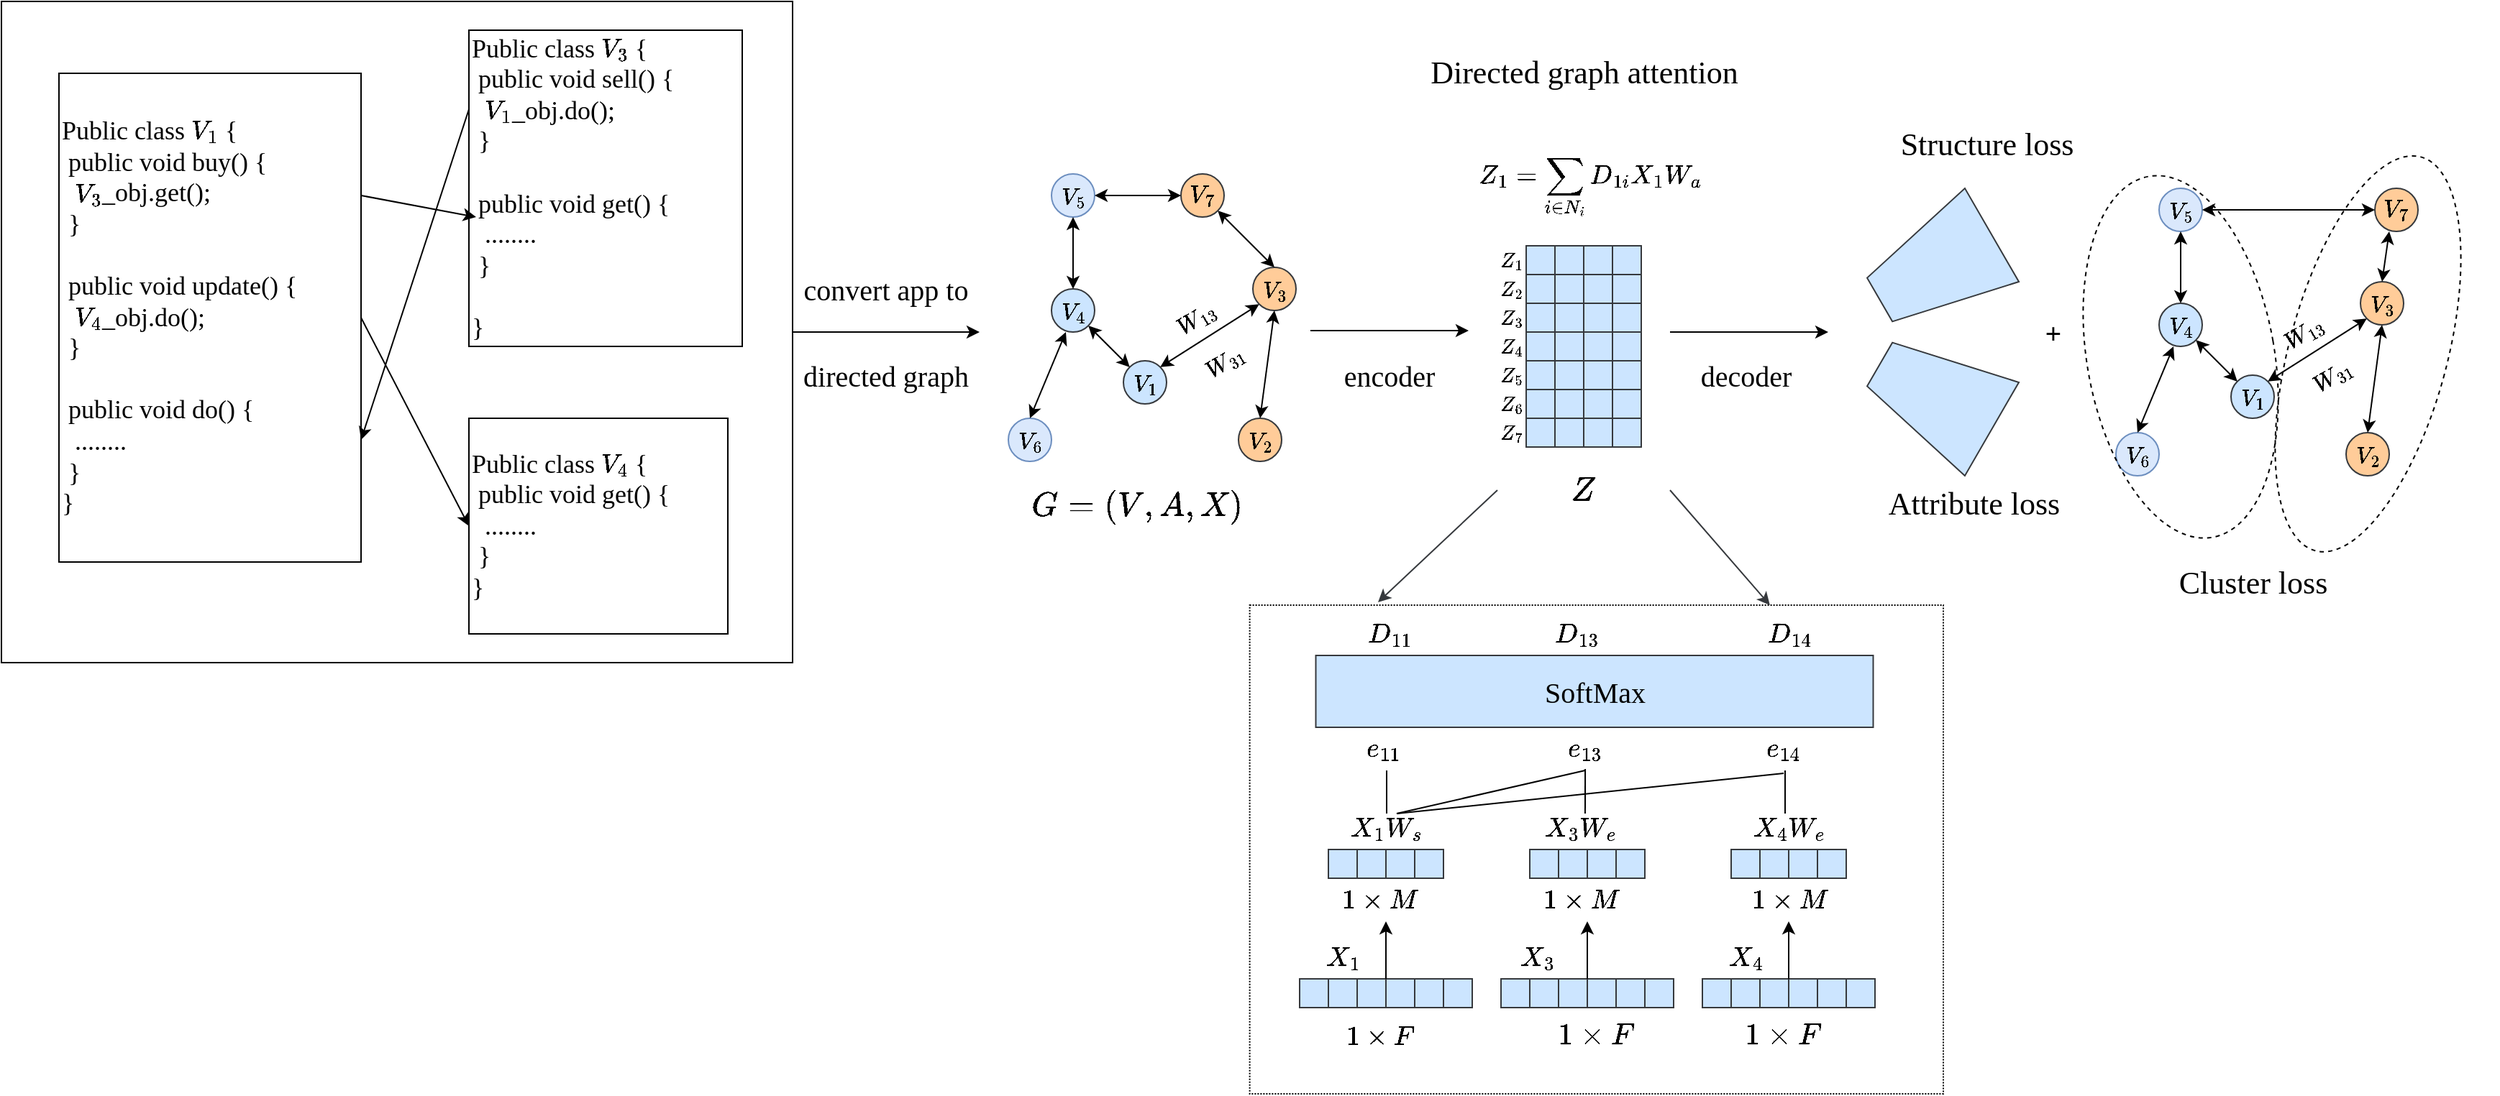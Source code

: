 <mxfile version="21.2.1" type="github" pages="4">
  <diagram name="第 1 页" id="cdB0dzV50iwRAIt3E4Pi">
    <mxGraphModel dx="1434" dy="754" grid="1" gridSize="10" guides="1" tooltips="1" connect="1" arrows="1" fold="1" page="1" pageScale="1" pageWidth="4681" pageHeight="3300" math="1" shadow="0">
      <root>
        <mxCell id="0" />
        <mxCell id="1" parent="0" />
        <mxCell id="f1oluyHb_Yh-PxKvGO1D-137" value="" style="whiteSpace=wrap;html=1;aspect=fixed;fillColor=#cce5ff;strokeColor=#36393d;" vertex="1" parent="1">
          <mxGeometry x="972.5" y="770" width="20" height="20" as="geometry" />
        </mxCell>
        <mxCell id="f1oluyHb_Yh-PxKvGO1D-167" value="" style="whiteSpace=wrap;html=1;aspect=fixed;fillColor=#cce5ff;strokeColor=#36393d;" vertex="1" parent="1">
          <mxGeometry x="1132.5" y="770" width="20" height="20" as="geometry" />
        </mxCell>
        <mxCell id="f1oluyHb_Yh-PxKvGO1D-138" value="" style="whiteSpace=wrap;html=1;aspect=fixed;fillColor=#cce5ff;strokeColor=#36393d;" vertex="1" parent="1">
          <mxGeometry x="992.5" y="770" width="20" height="20" as="geometry" />
        </mxCell>
        <mxCell id="f1oluyHb_Yh-PxKvGO1D-140" value="" style="whiteSpace=wrap;html=1;aspect=fixed;fillColor=#cce5ff;strokeColor=#36393d;" vertex="1" parent="1">
          <mxGeometry x="1032.5" y="770" width="20" height="20" as="geometry" />
        </mxCell>
        <mxCell id="f1oluyHb_Yh-PxKvGO1D-143" value="" style="whiteSpace=wrap;html=1;aspect=fixed;fillColor=#cce5ff;strokeColor=#36393d;" vertex="1" parent="1">
          <mxGeometry x="1012.5" y="770" width="20" height="20" as="geometry" />
        </mxCell>
        <mxCell id="f1oluyHb_Yh-PxKvGO1D-145" value="" style="whiteSpace=wrap;html=1;aspect=fixed;fillColor=#cce5ff;strokeColor=#36393d;" vertex="1" parent="1">
          <mxGeometry x="1072.5" y="770" width="20" height="20" as="geometry" />
        </mxCell>
        <mxCell id="f1oluyHb_Yh-PxKvGO1D-146" value="" style="whiteSpace=wrap;html=1;aspect=fixed;fillColor=#cce5ff;strokeColor=#36393d;" vertex="1" parent="1">
          <mxGeometry x="1052.5" y="770" width="20" height="20" as="geometry" />
        </mxCell>
        <mxCell id="f1oluyHb_Yh-PxKvGO1D-33" style="edgeStyle=orthogonalEdgeStyle;rounded=0;orthogonalLoop=1;jettySize=auto;html=1;exitX=1;exitY=0.5;exitDx=0;exitDy=0;" edge="1" parent="1" source="f1oluyHb_Yh-PxKvGO1D-11">
          <mxGeometry relative="1" as="geometry">
            <mxPoint x="750" y="320" as="targetPoint" />
          </mxGeometry>
        </mxCell>
        <mxCell id="f1oluyHb_Yh-PxKvGO1D-11" value="" style="rounded=0;whiteSpace=wrap;html=1;" vertex="1" parent="1">
          <mxGeometry x="70" y="90" width="550" height="460" as="geometry" />
        </mxCell>
        <mxCell id="f1oluyHb_Yh-PxKvGO1D-13" value="&lt;div style=&quot;font-size: 18px;&quot; align=&quot;left&quot;&gt;Public class `V_{1}` {&lt;/div&gt;&lt;div style=&quot;font-size: 18px;&quot; align=&quot;left&quot;&gt;&lt;span style=&quot;white-space: pre; font-size: 18px;&quot;&gt;	&lt;/span&gt;public void buy() {&lt;/div&gt;&lt;div style=&quot;font-size: 18px;&quot; align=&quot;left&quot;&gt;&lt;span style=&quot;white-space: pre; font-size: 18px;&quot;&gt;	&lt;/span&gt;&lt;span style=&quot;white-space: pre; font-size: 18px;&quot;&gt;	&lt;/span&gt;`V_{3}`_obj.get();&lt;/div&gt;&lt;div style=&quot;font-size: 18px;&quot; align=&quot;left&quot;&gt;&lt;span style=&quot;white-space: pre; font-size: 18px;&quot;&gt;	&lt;/span&gt;}&lt;/div&gt;&lt;div style=&quot;font-size: 18px;&quot; align=&quot;left&quot;&gt;&lt;span style=&quot;white-space: pre; font-size: 18px;&quot;&gt;	&lt;/span&gt;&lt;/div&gt;&lt;div style=&quot;font-size: 18px;&quot; align=&quot;left&quot;&gt;&lt;span style=&quot;white-space: pre; font-size: 18px;&quot;&gt;	&lt;/span&gt;public void update() {&lt;/div&gt;&lt;div style=&quot;font-size: 18px;&quot; align=&quot;left&quot;&gt;&lt;span style=&quot;white-space: pre; font-size: 18px;&quot;&gt;	&lt;/span&gt;&lt;span style=&quot;white-space: pre; font-size: 18px;&quot;&gt;	&lt;/span&gt;`V_{4}`_obj.do();&lt;/div&gt;&lt;div style=&quot;font-size: 18px;&quot; align=&quot;left&quot;&gt;&lt;span style=&quot;white-space: pre; font-size: 18px;&quot;&gt;	&lt;/span&gt;}&lt;/div&gt;&lt;div style=&quot;font-size: 18px;&quot; align=&quot;left&quot;&gt;&lt;span style=&quot;white-space: pre; font-size: 18px;&quot;&gt;	&lt;/span&gt;&lt;/div&gt;&lt;div style=&quot;font-size: 18px;&quot; align=&quot;left&quot;&gt;&lt;span style=&quot;white-space: pre; font-size: 18px;&quot;&gt;	&lt;/span&gt;public void do() {&lt;/div&gt;&lt;div style=&quot;font-size: 18px;&quot; align=&quot;left&quot;&gt;&lt;span style=&quot;white-space: pre; font-size: 18px;&quot;&gt;	&lt;/span&gt;&lt;span style=&quot;white-space: pre; font-size: 18px;&quot;&gt;	&lt;/span&gt;........&lt;/div&gt;&lt;div style=&quot;font-size: 18px;&quot; align=&quot;left&quot;&gt;&lt;span style=&quot;white-space: pre; font-size: 18px;&quot;&gt;	&lt;/span&gt;}&lt;/div&gt;&lt;div style=&quot;font-size: 18px;&quot; align=&quot;left&quot;&gt;}&lt;br style=&quot;font-size: 18px;&quot;&gt;&lt;/div&gt;" style="rounded=0;whiteSpace=wrap;html=1;align=left;fontSize=18;fontFamily=Times New Roman;" vertex="1" parent="1">
          <mxGeometry x="110" y="140" width="210" height="340" as="geometry" />
        </mxCell>
        <mxCell id="f1oluyHb_Yh-PxKvGO1D-15" value="&lt;div style=&quot;font-size: 18px;&quot; align=&quot;left&quot;&gt;Public class `V_{3}` {&lt;/div&gt;&lt;div style=&quot;font-size: 18px;&quot; align=&quot;left&quot;&gt;&lt;span style=&quot;white-space: pre; font-size: 18px;&quot;&gt;	&lt;/span&gt;public void sell() {&lt;/div&gt;&lt;div style=&quot;font-size: 18px;&quot; align=&quot;left&quot;&gt;&lt;span style=&quot;white-space: pre; font-size: 18px;&quot;&gt;	&lt;/span&gt;&lt;span style=&quot;white-space: pre; font-size: 18px;&quot;&gt;	&lt;/span&gt;`V_{1}`_obj.do();&lt;/div&gt;&lt;div style=&quot;font-size: 18px;&quot; align=&quot;left&quot;&gt;&lt;span style=&quot;white-space: pre; font-size: 18px;&quot;&gt;	&lt;/span&gt;}&lt;/div&gt;&lt;div style=&quot;font-size: 18px;&quot; align=&quot;left&quot;&gt;&lt;span style=&quot;white-space: pre; font-size: 18px;&quot;&gt;	&lt;/span&gt;&lt;/div&gt;&lt;div style=&quot;font-size: 18px;&quot; align=&quot;left&quot;&gt;&lt;span style=&quot;white-space: pre; font-size: 18px;&quot;&gt;	&lt;/span&gt;public void get() {&lt;/div&gt;&lt;div style=&quot;font-size: 18px;&quot; align=&quot;left&quot;&gt;&lt;span style=&quot;white-space: pre; font-size: 18px;&quot;&gt;	&lt;/span&gt;&lt;span style=&quot;white-space: pre; font-size: 18px;&quot;&gt;	&lt;/span&gt;........&lt;/div&gt;&lt;div style=&quot;font-size: 18px;&quot; align=&quot;left&quot;&gt;&lt;span style=&quot;white-space: pre;&quot;&gt;	&lt;/span&gt;}&lt;br&gt;&lt;/div&gt;&lt;div style=&quot;font-size: 18px;&quot; align=&quot;left&quot;&gt;&lt;span style=&quot;white-space: pre; font-size: 18px;&quot;&gt;	&lt;/span&gt;&lt;/div&gt;&lt;div style=&quot;font-size: 18px;&quot; align=&quot;left&quot;&gt;}&lt;br style=&quot;font-size: 18px;&quot;&gt;&lt;/div&gt;" style="rounded=0;whiteSpace=wrap;html=1;align=left;fontSize=18;fontFamily=Times New Roman;" vertex="1" parent="1">
          <mxGeometry x="395" y="110" width="190" height="220" as="geometry" />
        </mxCell>
        <mxCell id="f1oluyHb_Yh-PxKvGO1D-16" value="&lt;div style=&quot;font-size: 18px;&quot; align=&quot;left&quot;&gt;Public class `V_{4}` {&lt;/div&gt;&lt;div style=&quot;font-size: 18px;&quot; align=&quot;left&quot;&gt;&lt;span style=&quot;white-space: pre; font-size: 18px;&quot;&gt;	&lt;/span&gt;public void get() {&lt;/div&gt;&lt;div style=&quot;font-size: 18px;&quot; align=&quot;left&quot;&gt;&lt;span style=&quot;white-space: pre; font-size: 18px;&quot;&gt;	&lt;/span&gt;&lt;span style=&quot;white-space: pre; font-size: 18px;&quot;&gt;	&lt;/span&gt;........&lt;/div&gt;&lt;div style=&quot;font-size: 18px;&quot; align=&quot;left&quot;&gt;&lt;span style=&quot;white-space: pre;&quot;&gt;	&lt;/span&gt;}&lt;br&gt;&lt;/div&gt;&lt;div style=&quot;font-size: 18px;&quot; align=&quot;left&quot;&gt;}&lt;br style=&quot;font-size: 18px;&quot;&gt;&lt;/div&gt;" style="rounded=0;whiteSpace=wrap;html=1;align=left;fontSize=18;fontFamily=Times New Roman;" vertex="1" parent="1">
          <mxGeometry x="395" y="380" width="180" height="150" as="geometry" />
        </mxCell>
        <mxCell id="f1oluyHb_Yh-PxKvGO1D-18" value="" style="endArrow=classic;html=1;rounded=0;exitX=1;exitY=0.25;exitDx=0;exitDy=0;" edge="1" parent="1" source="f1oluyHb_Yh-PxKvGO1D-13">
          <mxGeometry width="50" height="50" relative="1" as="geometry">
            <mxPoint x="690" y="410" as="sourcePoint" />
            <mxPoint x="400" y="240" as="targetPoint" />
          </mxGeometry>
        </mxCell>
        <mxCell id="f1oluyHb_Yh-PxKvGO1D-19" value="" style="endArrow=classic;html=1;rounded=0;exitX=1;exitY=0.5;exitDx=0;exitDy=0;entryX=0;entryY=0.5;entryDx=0;entryDy=0;" edge="1" parent="1" source="f1oluyHb_Yh-PxKvGO1D-13" target="f1oluyHb_Yh-PxKvGO1D-16">
          <mxGeometry width="50" height="50" relative="1" as="geometry">
            <mxPoint x="690" y="410" as="sourcePoint" />
            <mxPoint x="740" y="360" as="targetPoint" />
          </mxGeometry>
        </mxCell>
        <mxCell id="f1oluyHb_Yh-PxKvGO1D-21" value="" style="endArrow=classic;html=1;rounded=0;exitX=0;exitY=0.25;exitDx=0;exitDy=0;entryX=1;entryY=0.75;entryDx=0;entryDy=0;" edge="1" parent="1" source="f1oluyHb_Yh-PxKvGO1D-15" target="f1oluyHb_Yh-PxKvGO1D-13">
          <mxGeometry width="50" height="50" relative="1" as="geometry">
            <mxPoint x="690" y="410" as="sourcePoint" />
            <mxPoint x="740" y="360" as="targetPoint" />
          </mxGeometry>
        </mxCell>
        <mxCell id="f1oluyHb_Yh-PxKvGO1D-22" value="&lt;font style=&quot;font-size: 16px;&quot; face=&quot;Times New Roman&quot;&gt;`V_{5}`&lt;/font&gt;" style="ellipse;whiteSpace=wrap;html=1;aspect=fixed;fillColor=#dae8fc;strokeColor=#6c8ebf;" vertex="1" parent="1">
          <mxGeometry x="800" y="210" width="30" height="30" as="geometry" />
        </mxCell>
        <mxCell id="f1oluyHb_Yh-PxKvGO1D-24" value="&lt;font style=&quot;font-size: 16px;&quot; face=&quot;Times New Roman&quot;&gt;`V_{3}`&lt;/font&gt;" style="ellipse;whiteSpace=wrap;html=1;aspect=fixed;fillColor=#ffcc99;strokeColor=#36393d;" vertex="1" parent="1">
          <mxGeometry x="940" y="275" width="30" height="30" as="geometry" />
        </mxCell>
        <mxCell id="f1oluyHb_Yh-PxKvGO1D-25" value="&lt;font style=&quot;font-size: 16px;&quot; face=&quot;Times New Roman&quot;&gt;`V_{2}`&lt;/font&gt;" style="ellipse;whiteSpace=wrap;html=1;aspect=fixed;fillColor=#ffcc99;strokeColor=#36393d;" vertex="1" parent="1">
          <mxGeometry x="930" y="380" width="30" height="30" as="geometry" />
        </mxCell>
        <mxCell id="f1oluyHb_Yh-PxKvGO1D-26" value="&lt;font style=&quot;font-size: 16px;&quot; face=&quot;Times New Roman&quot;&gt;`V_{1}`&lt;/font&gt;" style="ellipse;whiteSpace=wrap;html=1;aspect=fixed;fillColor=#cce5ff;strokeColor=#36393d;" vertex="1" parent="1">
          <mxGeometry x="850" y="340" width="30" height="30" as="geometry" />
        </mxCell>
        <mxCell id="f1oluyHb_Yh-PxKvGO1D-27" value="&lt;font style=&quot;font-size: 16px;&quot; face=&quot;Times New Roman&quot;&gt;`V_{6}`&lt;/font&gt;" style="ellipse;whiteSpace=wrap;html=1;aspect=fixed;fillColor=#dae8fc;strokeColor=#6c8ebf;" vertex="1" parent="1">
          <mxGeometry x="770" y="380" width="30" height="30" as="geometry" />
        </mxCell>
        <mxCell id="f1oluyHb_Yh-PxKvGO1D-28" value="&lt;font style=&quot;font-size: 17px;&quot; face=&quot;Times New Roman&quot;&gt;`V_{7}`&lt;/font&gt;" style="ellipse;whiteSpace=wrap;html=1;aspect=fixed;fillColor=#ffcc99;strokeColor=#36393d;" vertex="1" parent="1">
          <mxGeometry x="890" y="210" width="30" height="30" as="geometry" />
        </mxCell>
        <mxCell id="f1oluyHb_Yh-PxKvGO1D-29" value="&lt;font style=&quot;font-size: 16px;&quot; face=&quot;Times New Roman&quot;&gt;`V_{4}`&lt;/font&gt;" style="ellipse;whiteSpace=wrap;html=1;aspect=fixed;fillColor=#cce5ff;strokeColor=#36393d;" vertex="1" parent="1">
          <mxGeometry x="800" y="290" width="30" height="30" as="geometry" />
        </mxCell>
        <mxCell id="f1oluyHb_Yh-PxKvGO1D-34" value="&lt;font style=&quot;font-size: 20px;&quot; face=&quot;Times New Roman&quot;&gt;convert app to &lt;/font&gt;" style="rounded=0;whiteSpace=wrap;html=1;dashed=1;dashPattern=1 1;strokeColor=none;shadow=0;fillColor=none;" vertex="1" parent="1">
          <mxGeometry x="615" y="270" width="140" height="40" as="geometry" />
        </mxCell>
        <mxCell id="f1oluyHb_Yh-PxKvGO1D-35" value="&lt;font style=&quot;font-size: 20px;&quot; face=&quot;Times New Roman&quot;&gt;directed graph&lt;br&gt;&lt;/font&gt;" style="rounded=0;whiteSpace=wrap;html=1;dashed=1;dashPattern=1 1;strokeColor=none;shadow=0;fillColor=none;" vertex="1" parent="1">
          <mxGeometry x="615" y="330" width="140" height="40" as="geometry" />
        </mxCell>
        <mxCell id="f1oluyHb_Yh-PxKvGO1D-39" value="" style="endArrow=classic;startArrow=classic;html=1;rounded=0;exitX=0.5;exitY=0;exitDx=0;exitDy=0;" edge="1" parent="1" source="f1oluyHb_Yh-PxKvGO1D-27">
          <mxGeometry width="50" height="50" relative="1" as="geometry">
            <mxPoint x="730" y="410" as="sourcePoint" />
            <mxPoint x="810" y="320" as="targetPoint" />
          </mxGeometry>
        </mxCell>
        <mxCell id="f1oluyHb_Yh-PxKvGO1D-40" value="" style="endArrow=classic;startArrow=classic;html=1;rounded=0;entryX=0.5;entryY=1;entryDx=0;entryDy=0;exitX=0.5;exitY=0;exitDx=0;exitDy=0;" edge="1" parent="1" source="f1oluyHb_Yh-PxKvGO1D-29" target="f1oluyHb_Yh-PxKvGO1D-22">
          <mxGeometry width="50" height="50" relative="1" as="geometry">
            <mxPoint x="730" y="410" as="sourcePoint" />
            <mxPoint x="780" y="360" as="targetPoint" />
          </mxGeometry>
        </mxCell>
        <mxCell id="f1oluyHb_Yh-PxKvGO1D-41" value="" style="endArrow=classic;startArrow=classic;html=1;rounded=0;entryX=1;entryY=1;entryDx=0;entryDy=0;exitX=0;exitY=0;exitDx=0;exitDy=0;" edge="1" parent="1" source="f1oluyHb_Yh-PxKvGO1D-26" target="f1oluyHb_Yh-PxKvGO1D-29">
          <mxGeometry width="50" height="50" relative="1" as="geometry">
            <mxPoint x="730" y="410" as="sourcePoint" />
            <mxPoint x="780" y="360" as="targetPoint" />
          </mxGeometry>
        </mxCell>
        <mxCell id="f1oluyHb_Yh-PxKvGO1D-42" value="" style="endArrow=classic;startArrow=classic;html=1;rounded=0;exitX=1;exitY=0;exitDx=0;exitDy=0;entryX=0;entryY=1;entryDx=0;entryDy=0;" edge="1" parent="1" source="f1oluyHb_Yh-PxKvGO1D-26" target="f1oluyHb_Yh-PxKvGO1D-24">
          <mxGeometry width="50" height="50" relative="1" as="geometry">
            <mxPoint x="730" y="410" as="sourcePoint" />
            <mxPoint x="780" y="360" as="targetPoint" />
          </mxGeometry>
        </mxCell>
        <mxCell id="f1oluyHb_Yh-PxKvGO1D-44" value="" style="endArrow=classic;startArrow=classic;html=1;rounded=0;entryX=1;entryY=1;entryDx=0;entryDy=0;exitX=0.5;exitY=0;exitDx=0;exitDy=0;" edge="1" parent="1" source="f1oluyHb_Yh-PxKvGO1D-24" target="f1oluyHb_Yh-PxKvGO1D-28">
          <mxGeometry width="50" height="50" relative="1" as="geometry">
            <mxPoint x="730" y="410" as="sourcePoint" />
            <mxPoint x="780" y="360" as="targetPoint" />
          </mxGeometry>
        </mxCell>
        <mxCell id="f1oluyHb_Yh-PxKvGO1D-46" value="" style="endArrow=classic;startArrow=classic;html=1;rounded=0;entryX=0.5;entryY=1;entryDx=0;entryDy=0;exitX=0.5;exitY=0;exitDx=0;exitDy=0;" edge="1" parent="1" source="f1oluyHb_Yh-PxKvGO1D-25" target="f1oluyHb_Yh-PxKvGO1D-24">
          <mxGeometry width="50" height="50" relative="1" as="geometry">
            <mxPoint x="730" y="410" as="sourcePoint" />
            <mxPoint x="780" y="360" as="targetPoint" />
          </mxGeometry>
        </mxCell>
        <mxCell id="f1oluyHb_Yh-PxKvGO1D-47" value="" style="endArrow=classic;startArrow=classic;html=1;rounded=0;entryX=0;entryY=0.5;entryDx=0;entryDy=0;exitX=1;exitY=0.5;exitDx=0;exitDy=0;" edge="1" parent="1" source="f1oluyHb_Yh-PxKvGO1D-22" target="f1oluyHb_Yh-PxKvGO1D-28">
          <mxGeometry width="50" height="50" relative="1" as="geometry">
            <mxPoint x="730" y="410" as="sourcePoint" />
            <mxPoint x="780" y="360" as="targetPoint" />
          </mxGeometry>
        </mxCell>
        <mxCell id="f1oluyHb_Yh-PxKvGO1D-49" value="&lt;font style=&quot;font-size: 16px;&quot; face=&quot;Times New Roman&quot;&gt;`W_{13}`&lt;/font&gt;" style="whiteSpace=wrap;html=1;strokeColor=none;rotation=-30;fillColor=none;" vertex="1" parent="1">
          <mxGeometry x="870" y="300" width="60" height="20" as="geometry" />
        </mxCell>
        <mxCell id="f1oluyHb_Yh-PxKvGO1D-51" value="&lt;font style=&quot;font-size: 16px;&quot; face=&quot;Times New Roman&quot;&gt;`W_{31}`&lt;/font&gt;" style="whiteSpace=wrap;html=1;strokeColor=none;rotation=-30;fillColor=none;" vertex="1" parent="1">
          <mxGeometry x="890" y="330" width="60" height="20" as="geometry" />
        </mxCell>
        <mxCell id="f1oluyHb_Yh-PxKvGO1D-52" value="&lt;font style=&quot;font-size: 23px;&quot; face=&quot;Times New Roman&quot;&gt;`G=(V, A ,X)`&lt;/font&gt;" style="rounded=0;whiteSpace=wrap;html=1;strokeColor=none;fillColor=none;" vertex="1" parent="1">
          <mxGeometry x="760" y="400" width="200" height="80" as="geometry" />
        </mxCell>
        <mxCell id="f1oluyHb_Yh-PxKvGO1D-68" value="&lt;font style=&quot;font-size: 20px;&quot; face=&quot;Times New Roman&quot;&gt;encoder&lt;/font&gt;" style="rounded=0;whiteSpace=wrap;html=1;dashed=1;dashPattern=1 1;strokeColor=none;shadow=0;fillColor=none;" vertex="1" parent="1">
          <mxGeometry x="980" y="330" width="110" height="40" as="geometry" />
        </mxCell>
        <mxCell id="f1oluyHb_Yh-PxKvGO1D-70" value="" style="rounded=0;whiteSpace=wrap;html=1;fillColor=none;strokeColor=none;gradientColor=none;" vertex="1" parent="1">
          <mxGeometry x="1090" y="185" width="190" height="270" as="geometry" />
        </mxCell>
        <mxCell id="f1oluyHb_Yh-PxKvGO1D-71" value="" style="endArrow=classic;html=1;rounded=0;" edge="1" parent="1">
          <mxGeometry width="50" height="50" relative="1" as="geometry">
            <mxPoint x="980" y="319" as="sourcePoint" />
            <mxPoint x="1090" y="319" as="targetPoint" />
          </mxGeometry>
        </mxCell>
        <mxCell id="f1oluyHb_Yh-PxKvGO1D-72" value="" style="whiteSpace=wrap;html=1;aspect=fixed;fillColor=#cce5ff;strokeColor=#36393d;" vertex="1" parent="1">
          <mxGeometry x="1130" y="380" width="20" height="20" as="geometry" />
        </mxCell>
        <mxCell id="f1oluyHb_Yh-PxKvGO1D-75" value="" style="whiteSpace=wrap;html=1;aspect=fixed;fillColor=#cce5ff;strokeColor=#36393d;" vertex="1" parent="1">
          <mxGeometry x="1150" y="380" width="20" height="20" as="geometry" />
        </mxCell>
        <mxCell id="f1oluyHb_Yh-PxKvGO1D-76" value="" style="whiteSpace=wrap;html=1;aspect=fixed;fillColor=#cce5ff;strokeColor=#36393d;" vertex="1" parent="1">
          <mxGeometry x="1190" y="380" width="20" height="20" as="geometry" />
        </mxCell>
        <mxCell id="f1oluyHb_Yh-PxKvGO1D-77" value="" style="whiteSpace=wrap;html=1;aspect=fixed;fillColor=#cce5ff;strokeColor=#36393d;" vertex="1" parent="1">
          <mxGeometry x="1170" y="380" width="20" height="20" as="geometry" />
        </mxCell>
        <mxCell id="f1oluyHb_Yh-PxKvGO1D-81" value="" style="whiteSpace=wrap;html=1;aspect=fixed;fillColor=#cce5ff;strokeColor=#36393d;" vertex="1" parent="1">
          <mxGeometry x="1150" y="300" width="20" height="20" as="geometry" />
        </mxCell>
        <mxCell id="f1oluyHb_Yh-PxKvGO1D-82" value="" style="whiteSpace=wrap;html=1;aspect=fixed;fillColor=#cce5ff;strokeColor=#36393d;" vertex="1" parent="1">
          <mxGeometry x="1130" y="300" width="20" height="20" as="geometry" />
        </mxCell>
        <mxCell id="f1oluyHb_Yh-PxKvGO1D-83" value="" style="whiteSpace=wrap;html=1;aspect=fixed;fillColor=#cce5ff;strokeColor=#36393d;" vertex="1" parent="1">
          <mxGeometry x="1190" y="320" width="20" height="20" as="geometry" />
        </mxCell>
        <mxCell id="f1oluyHb_Yh-PxKvGO1D-84" value="" style="whiteSpace=wrap;html=1;aspect=fixed;fillColor=#cce5ff;strokeColor=#36393d;" vertex="1" parent="1">
          <mxGeometry x="1170" y="320" width="20" height="20" as="geometry" />
        </mxCell>
        <mxCell id="f1oluyHb_Yh-PxKvGO1D-85" value="" style="whiteSpace=wrap;html=1;aspect=fixed;fillColor=#cce5ff;strokeColor=#36393d;" vertex="1" parent="1">
          <mxGeometry x="1150" y="320" width="20" height="20" as="geometry" />
        </mxCell>
        <mxCell id="f1oluyHb_Yh-PxKvGO1D-86" value="" style="whiteSpace=wrap;html=1;aspect=fixed;fillColor=#cce5ff;strokeColor=#36393d;" vertex="1" parent="1">
          <mxGeometry x="1130" y="320" width="20" height="20" as="geometry" />
        </mxCell>
        <mxCell id="f1oluyHb_Yh-PxKvGO1D-87" value="" style="whiteSpace=wrap;html=1;aspect=fixed;fillColor=#cce5ff;strokeColor=#36393d;" vertex="1" parent="1">
          <mxGeometry x="1190" y="340" width="20" height="20" as="geometry" />
        </mxCell>
        <mxCell id="f1oluyHb_Yh-PxKvGO1D-88" value="" style="whiteSpace=wrap;html=1;aspect=fixed;fillColor=#cce5ff;strokeColor=#36393d;" vertex="1" parent="1">
          <mxGeometry x="1170" y="340" width="20" height="20" as="geometry" />
        </mxCell>
        <mxCell id="f1oluyHb_Yh-PxKvGO1D-89" value="" style="whiteSpace=wrap;html=1;aspect=fixed;fillColor=#cce5ff;strokeColor=#36393d;" vertex="1" parent="1">
          <mxGeometry x="1150" y="340" width="20" height="20" as="geometry" />
        </mxCell>
        <mxCell id="f1oluyHb_Yh-PxKvGO1D-90" value="" style="whiteSpace=wrap;html=1;aspect=fixed;fillColor=#cce5ff;strokeColor=#36393d;" vertex="1" parent="1">
          <mxGeometry x="1130" y="340" width="20" height="20" as="geometry" />
        </mxCell>
        <mxCell id="f1oluyHb_Yh-PxKvGO1D-91" value="" style="whiteSpace=wrap;html=1;aspect=fixed;fillColor=#cce5ff;strokeColor=#36393d;" vertex="1" parent="1">
          <mxGeometry x="1190" y="360" width="20" height="20" as="geometry" />
        </mxCell>
        <mxCell id="f1oluyHb_Yh-PxKvGO1D-92" value="" style="whiteSpace=wrap;html=1;aspect=fixed;fillColor=#cce5ff;strokeColor=#36393d;" vertex="1" parent="1">
          <mxGeometry x="1170" y="360" width="20" height="20" as="geometry" />
        </mxCell>
        <mxCell id="f1oluyHb_Yh-PxKvGO1D-93" value="" style="whiteSpace=wrap;html=1;aspect=fixed;fillColor=#cce5ff;strokeColor=#36393d;" vertex="1" parent="1">
          <mxGeometry x="1150" y="360" width="20" height="20" as="geometry" />
        </mxCell>
        <mxCell id="f1oluyHb_Yh-PxKvGO1D-94" value="" style="whiteSpace=wrap;html=1;aspect=fixed;fillColor=#cce5ff;strokeColor=#36393d;" vertex="1" parent="1">
          <mxGeometry x="1130" y="360" width="20" height="20" as="geometry" />
        </mxCell>
        <mxCell id="f1oluyHb_Yh-PxKvGO1D-101" value="" style="whiteSpace=wrap;html=1;aspect=fixed;fillColor=#cce5ff;strokeColor=#36393d;" vertex="1" parent="1">
          <mxGeometry x="1190" y="280" width="20" height="20" as="geometry" />
        </mxCell>
        <mxCell id="f1oluyHb_Yh-PxKvGO1D-102" value="" style="whiteSpace=wrap;html=1;aspect=fixed;fillColor=#cce5ff;strokeColor=#36393d;" vertex="1" parent="1">
          <mxGeometry x="1170" y="280" width="20" height="20" as="geometry" />
        </mxCell>
        <mxCell id="f1oluyHb_Yh-PxKvGO1D-103" value="" style="whiteSpace=wrap;html=1;aspect=fixed;fillColor=#cce5ff;strokeColor=#36393d;" vertex="1" parent="1">
          <mxGeometry x="1150" y="280" width="20" height="20" as="geometry" />
        </mxCell>
        <mxCell id="f1oluyHb_Yh-PxKvGO1D-104" value="" style="whiteSpace=wrap;html=1;aspect=fixed;fillColor=#cce5ff;strokeColor=#36393d;" vertex="1" parent="1">
          <mxGeometry x="1130" y="280" width="20" height="20" as="geometry" />
        </mxCell>
        <mxCell id="f1oluyHb_Yh-PxKvGO1D-105" value="" style="whiteSpace=wrap;html=1;aspect=fixed;fillColor=#cce5ff;strokeColor=#36393d;" vertex="1" parent="1">
          <mxGeometry x="1190" y="300" width="20" height="20" as="geometry" />
        </mxCell>
        <mxCell id="f1oluyHb_Yh-PxKvGO1D-106" value="" style="whiteSpace=wrap;html=1;aspect=fixed;fillColor=#cce5ff;strokeColor=#36393d;" vertex="1" parent="1">
          <mxGeometry x="1170" y="300" width="20" height="20" as="geometry" />
        </mxCell>
        <mxCell id="f1oluyHb_Yh-PxKvGO1D-112" value="" style="whiteSpace=wrap;html=1;aspect=fixed;fillColor=#cce5ff;strokeColor=#36393d;" vertex="1" parent="1">
          <mxGeometry x="1190" y="260" width="20" height="20" as="geometry" />
        </mxCell>
        <mxCell id="f1oluyHb_Yh-PxKvGO1D-113" value="" style="whiteSpace=wrap;html=1;aspect=fixed;fillColor=#cce5ff;strokeColor=#36393d;" vertex="1" parent="1">
          <mxGeometry x="1170" y="260" width="20" height="20" as="geometry" />
        </mxCell>
        <mxCell id="f1oluyHb_Yh-PxKvGO1D-114" value="" style="whiteSpace=wrap;html=1;aspect=fixed;fillColor=#cce5ff;strokeColor=#36393d;" vertex="1" parent="1">
          <mxGeometry x="1150" y="260" width="20" height="20" as="geometry" />
        </mxCell>
        <mxCell id="f1oluyHb_Yh-PxKvGO1D-115" value="" style="whiteSpace=wrap;html=1;aspect=fixed;fillColor=#cce5ff;strokeColor=#36393d;" vertex="1" parent="1">
          <mxGeometry x="1130" y="260" width="20" height="20" as="geometry" />
        </mxCell>
        <mxCell id="f1oluyHb_Yh-PxKvGO1D-121" value="`Z_{6}`" style="whiteSpace=wrap;html=1;aspect=fixed;fillColor=none;strokeColor=none;" vertex="1" parent="1">
          <mxGeometry x="1110" y="360" width="20" height="20" as="geometry" />
        </mxCell>
        <mxCell id="f1oluyHb_Yh-PxKvGO1D-122" value="`Z_{5}`" style="whiteSpace=wrap;html=1;aspect=fixed;fillColor=none;strokeColor=none;" vertex="1" parent="1">
          <mxGeometry x="1110" y="340" width="20" height="20" as="geometry" />
        </mxCell>
        <mxCell id="f1oluyHb_Yh-PxKvGO1D-123" value="`Z_{1}`" style="whiteSpace=wrap;html=1;aspect=fixed;fillColor=none;strokeColor=none;" vertex="1" parent="1">
          <mxGeometry x="1110" y="260" width="20" height="20" as="geometry" />
        </mxCell>
        <mxCell id="f1oluyHb_Yh-PxKvGO1D-124" value="`Z_{4}`" style="whiteSpace=wrap;html=1;aspect=fixed;fillColor=none;strokeColor=none;" vertex="1" parent="1">
          <mxGeometry x="1110" y="320" width="20" height="20" as="geometry" />
        </mxCell>
        <mxCell id="f1oluyHb_Yh-PxKvGO1D-125" value="`Z_{3}`" style="whiteSpace=wrap;html=1;aspect=fixed;fillColor=none;strokeColor=none;" vertex="1" parent="1">
          <mxGeometry x="1110" y="300" width="20" height="20" as="geometry" />
        </mxCell>
        <mxCell id="f1oluyHb_Yh-PxKvGO1D-126" value="`Z_{2}`" style="whiteSpace=wrap;html=1;aspect=fixed;fillColor=none;strokeColor=none;" vertex="1" parent="1">
          <mxGeometry x="1110" y="280" width="20" height="20" as="geometry" />
        </mxCell>
        <mxCell id="f1oluyHb_Yh-PxKvGO1D-127" value="`Z_{7}`" style="whiteSpace=wrap;html=1;aspect=fixed;fillColor=none;strokeColor=none;" vertex="1" parent="1">
          <mxGeometry x="1110" y="380" width="20" height="20" as="geometry" />
        </mxCell>
        <mxCell id="f1oluyHb_Yh-PxKvGO1D-134" value="&lt;font style=&quot;font-size: 18px;&quot; face=&quot;Times New Roman&quot;&gt;`Z_{1} = \sum_{i\in N_{i}}D_{1i}X_{1}W_{a}`&lt;/font&gt;" style="rounded=0;whiteSpace=wrap;html=1;fillColor=none;strokeColor=none;" vertex="1" parent="1">
          <mxGeometry x="1080" y="190" width="190" height="60" as="geometry" />
        </mxCell>
        <mxCell id="f1oluyHb_Yh-PxKvGO1D-136" value="&lt;font style=&quot;font-size: 23px;&quot; face=&quot;Times New Roman&quot;&gt;`Z`&lt;/font&gt;" style="rounded=0;whiteSpace=wrap;html=1;strokeColor=none;fillColor=none;" vertex="1" parent="1">
          <mxGeometry x="1110" y="400" width="120" height="60" as="geometry" />
        </mxCell>
        <mxCell id="f1oluyHb_Yh-PxKvGO1D-166" value="" style="whiteSpace=wrap;html=1;aspect=fixed;fillColor=#cce5ff;strokeColor=#36393d;" vertex="1" parent="1">
          <mxGeometry x="1112.5" y="770" width="20" height="20" as="geometry" />
        </mxCell>
        <mxCell id="f1oluyHb_Yh-PxKvGO1D-168" value="" style="whiteSpace=wrap;html=1;aspect=fixed;fillColor=#cce5ff;strokeColor=#36393d;" vertex="1" parent="1">
          <mxGeometry x="1172.5" y="770" width="20" height="20" as="geometry" />
        </mxCell>
        <mxCell id="f1oluyHb_Yh-PxKvGO1D-169" value="" style="whiteSpace=wrap;html=1;aspect=fixed;fillColor=#cce5ff;strokeColor=#36393d;" vertex="1" parent="1">
          <mxGeometry x="1152.5" y="770" width="20" height="20" as="geometry" />
        </mxCell>
        <mxCell id="f1oluyHb_Yh-PxKvGO1D-170" value="" style="whiteSpace=wrap;html=1;aspect=fixed;fillColor=#cce5ff;strokeColor=#36393d;" vertex="1" parent="1">
          <mxGeometry x="1212.5" y="770" width="20" height="20" as="geometry" />
        </mxCell>
        <mxCell id="f1oluyHb_Yh-PxKvGO1D-171" value="" style="whiteSpace=wrap;html=1;aspect=fixed;fillColor=#cce5ff;strokeColor=#36393d;" vertex="1" parent="1">
          <mxGeometry x="1192.5" y="770" width="20" height="20" as="geometry" />
        </mxCell>
        <mxCell id="f1oluyHb_Yh-PxKvGO1D-188" value="" style="whiteSpace=wrap;html=1;aspect=fixed;fillColor=#cce5ff;strokeColor=#36393d;" vertex="1" parent="1">
          <mxGeometry x="1272.5" y="770" width="20" height="20" as="geometry" />
        </mxCell>
        <mxCell id="f1oluyHb_Yh-PxKvGO1D-189" value="" style="whiteSpace=wrap;html=1;aspect=fixed;fillColor=#cce5ff;strokeColor=#36393d;" vertex="1" parent="1">
          <mxGeometry x="1252.5" y="770" width="20" height="20" as="geometry" />
        </mxCell>
        <mxCell id="f1oluyHb_Yh-PxKvGO1D-190" value="" style="whiteSpace=wrap;html=1;aspect=fixed;fillColor=#cce5ff;strokeColor=#36393d;" vertex="1" parent="1">
          <mxGeometry x="1312.5" y="770" width="20" height="20" as="geometry" />
        </mxCell>
        <mxCell id="f1oluyHb_Yh-PxKvGO1D-191" value="" style="whiteSpace=wrap;html=1;aspect=fixed;fillColor=#cce5ff;strokeColor=#36393d;" vertex="1" parent="1">
          <mxGeometry x="1292.5" y="770" width="20" height="20" as="geometry" />
        </mxCell>
        <mxCell id="f1oluyHb_Yh-PxKvGO1D-192" value="" style="whiteSpace=wrap;html=1;aspect=fixed;fillColor=#cce5ff;strokeColor=#36393d;" vertex="1" parent="1">
          <mxGeometry x="1352.5" y="770" width="20" height="20" as="geometry" />
        </mxCell>
        <mxCell id="f1oluyHb_Yh-PxKvGO1D-193" value="" style="whiteSpace=wrap;html=1;aspect=fixed;fillColor=#cce5ff;strokeColor=#36393d;" vertex="1" parent="1">
          <mxGeometry x="1332.5" y="770" width="20" height="20" as="geometry" />
        </mxCell>
        <mxCell id="f1oluyHb_Yh-PxKvGO1D-196" value="&lt;font style=&quot;font-size: 16px;&quot;&gt;`1×F`&lt;/font&gt;" style="text;html=1;align=center;verticalAlign=middle;resizable=0;points=[];autosize=1;strokeColor=none;fillColor=none;" vertex="1" parent="1">
          <mxGeometry x="997.5" y="795" width="60" height="30" as="geometry" />
        </mxCell>
        <mxCell id="f1oluyHb_Yh-PxKvGO1D-198" value="&lt;font style=&quot;font-size: 18px;&quot;&gt;`1×F`&lt;/font&gt;" style="text;html=1;align=center;verticalAlign=middle;resizable=0;points=[];autosize=1;strokeColor=none;fillColor=none;" vertex="1" parent="1">
          <mxGeometry x="1272.5" y="790" width="70" height="40" as="geometry" />
        </mxCell>
        <mxCell id="f1oluyHb_Yh-PxKvGO1D-199" value="&lt;font style=&quot;font-size: 18px;&quot;&gt;`1×F`&lt;/font&gt;" style="text;html=1;align=center;verticalAlign=middle;resizable=0;points=[];autosize=1;strokeColor=none;fillColor=none;" vertex="1" parent="1">
          <mxGeometry x="1142.5" y="790" width="70" height="40" as="geometry" />
        </mxCell>
        <mxCell id="f1oluyHb_Yh-PxKvGO1D-206" value="" style="whiteSpace=wrap;html=1;aspect=fixed;fillColor=#cce5ff;strokeColor=#36393d;" vertex="1" parent="1">
          <mxGeometry x="1312.5" y="650" as="geometry" />
        </mxCell>
        <mxCell id="f1oluyHb_Yh-PxKvGO1D-211" value="" style="whiteSpace=wrap;html=1;aspect=fixed;fillColor=#cce5ff;strokeColor=#36393d;" vertex="1" parent="1">
          <mxGeometry x="1202.5" y="660" as="geometry" />
        </mxCell>
        <mxCell id="f1oluyHb_Yh-PxKvGO1D-212" value="" style="whiteSpace=wrap;html=1;aspect=fixed;fillColor=#cce5ff;strokeColor=#36393d;" vertex="1" parent="1">
          <mxGeometry x="992.5" y="680" width="20" height="20" as="geometry" />
        </mxCell>
        <mxCell id="f1oluyHb_Yh-PxKvGO1D-217" value="" style="whiteSpace=wrap;html=1;aspect=fixed;fillColor=#cce5ff;strokeColor=#36393d;" vertex="1" parent="1">
          <mxGeometry x="1012.5" y="680" width="20" height="20" as="geometry" />
        </mxCell>
        <mxCell id="f1oluyHb_Yh-PxKvGO1D-218" value="" style="whiteSpace=wrap;html=1;aspect=fixed;fillColor=#cce5ff;strokeColor=#36393d;" vertex="1" parent="1">
          <mxGeometry x="1052.5" y="680" width="20" height="20" as="geometry" />
        </mxCell>
        <mxCell id="f1oluyHb_Yh-PxKvGO1D-219" value="" style="whiteSpace=wrap;html=1;aspect=fixed;fillColor=#cce5ff;strokeColor=#36393d;" vertex="1" parent="1">
          <mxGeometry x="1032.5" y="680" width="20" height="20" as="geometry" />
        </mxCell>
        <mxCell id="f1oluyHb_Yh-PxKvGO1D-221" value="" style="whiteSpace=wrap;html=1;aspect=fixed;fillColor=#cce5ff;strokeColor=#36393d;" vertex="1" parent="1">
          <mxGeometry x="1132.5" y="680" width="20" height="20" as="geometry" />
        </mxCell>
        <mxCell id="f1oluyHb_Yh-PxKvGO1D-222" value="" style="whiteSpace=wrap;html=1;aspect=fixed;fillColor=#cce5ff;strokeColor=#36393d;" vertex="1" parent="1">
          <mxGeometry x="1152.5" y="680" width="20" height="20" as="geometry" />
        </mxCell>
        <mxCell id="f1oluyHb_Yh-PxKvGO1D-223" value="" style="whiteSpace=wrap;html=1;aspect=fixed;fillColor=#cce5ff;strokeColor=#36393d;" vertex="1" parent="1">
          <mxGeometry x="1172.5" y="680" width="20" height="20" as="geometry" />
        </mxCell>
        <mxCell id="f1oluyHb_Yh-PxKvGO1D-224" value="" style="whiteSpace=wrap;html=1;aspect=fixed;fillColor=#cce5ff;strokeColor=#36393d;" vertex="1" parent="1">
          <mxGeometry x="1192.5" y="680" width="20" height="20" as="geometry" />
        </mxCell>
        <mxCell id="f1oluyHb_Yh-PxKvGO1D-227" value="" style="whiteSpace=wrap;html=1;aspect=fixed;fillColor=#cce5ff;strokeColor=#36393d;" vertex="1" parent="1">
          <mxGeometry x="1332.5" y="680" width="20" height="20" as="geometry" />
        </mxCell>
        <mxCell id="f1oluyHb_Yh-PxKvGO1D-228" value="" style="whiteSpace=wrap;html=1;aspect=fixed;fillColor=#cce5ff;strokeColor=#36393d;" vertex="1" parent="1">
          <mxGeometry x="1312.5" y="680" width="20" height="20" as="geometry" />
        </mxCell>
        <mxCell id="f1oluyHb_Yh-PxKvGO1D-229" value="" style="whiteSpace=wrap;html=1;aspect=fixed;fillColor=#cce5ff;strokeColor=#36393d;" vertex="1" parent="1">
          <mxGeometry x="1292.5" y="680" width="20" height="20" as="geometry" />
        </mxCell>
        <mxCell id="f1oluyHb_Yh-PxKvGO1D-230" value="" style="whiteSpace=wrap;html=1;aspect=fixed;fillColor=#cce5ff;strokeColor=#36393d;" vertex="1" parent="1">
          <mxGeometry x="1272.5" y="680" width="20" height="20" as="geometry" />
        </mxCell>
        <mxCell id="f1oluyHb_Yh-PxKvGO1D-233" value="&lt;font style=&quot;font-size: 16px;&quot;&gt;`1×M`&lt;/font&gt;" style="text;html=1;align=center;verticalAlign=middle;resizable=0;points=[];autosize=1;strokeColor=none;fillColor=none;" vertex="1" parent="1">
          <mxGeometry x="992.5" y="700" width="70" height="30" as="geometry" />
        </mxCell>
        <mxCell id="f1oluyHb_Yh-PxKvGO1D-234" value="&lt;font style=&quot;font-size: 16px;&quot;&gt;`1×M`&lt;/font&gt;" style="text;html=1;align=center;verticalAlign=middle;resizable=0;points=[];autosize=1;strokeColor=none;fillColor=none;" vertex="1" parent="1">
          <mxGeometry x="1277.5" y="700" width="70" height="30" as="geometry" />
        </mxCell>
        <mxCell id="f1oluyHb_Yh-PxKvGO1D-235" value="&lt;font style=&quot;font-size: 16px;&quot;&gt;`1×M`&lt;/font&gt;" style="text;html=1;align=center;verticalAlign=middle;resizable=0;points=[];autosize=1;strokeColor=none;fillColor=none;" vertex="1" parent="1">
          <mxGeometry x="1132.5" y="700" width="70" height="30" as="geometry" />
        </mxCell>
        <mxCell id="f1oluyHb_Yh-PxKvGO1D-237" value="" style="endArrow=classic;html=1;rounded=0;exitX=0;exitY=0;exitDx=0;exitDy=0;" edge="1" parent="1" source="f1oluyHb_Yh-PxKvGO1D-140">
          <mxGeometry width="50" height="50" relative="1" as="geometry">
            <mxPoint x="982.5" y="620" as="sourcePoint" />
            <mxPoint x="1032.5" y="730" as="targetPoint" />
          </mxGeometry>
        </mxCell>
        <mxCell id="f1oluyHb_Yh-PxKvGO1D-240" value="" style="endArrow=classic;html=1;rounded=0;exitX=0;exitY=0;exitDx=0;exitDy=0;" edge="1" parent="1">
          <mxGeometry width="50" height="50" relative="1" as="geometry">
            <mxPoint x="1312.5" y="770" as="sourcePoint" />
            <mxPoint x="1312.5" y="730" as="targetPoint" />
          </mxGeometry>
        </mxCell>
        <mxCell id="f1oluyHb_Yh-PxKvGO1D-241" value="" style="endArrow=classic;html=1;rounded=0;exitX=0;exitY=0;exitDx=0;exitDy=0;" edge="1" parent="1">
          <mxGeometry width="50" height="50" relative="1" as="geometry">
            <mxPoint x="1172.5" y="770" as="sourcePoint" />
            <mxPoint x="1172.5" y="730" as="targetPoint" />
          </mxGeometry>
        </mxCell>
        <mxCell id="f1oluyHb_Yh-PxKvGO1D-242" value="&lt;font style=&quot;font-size: 16px;&quot;&gt;`X_{1}`&lt;/font&gt;" style="text;html=1;align=center;verticalAlign=middle;resizable=0;points=[];autosize=1;strokeColor=none;fillColor=none;" vertex="1" parent="1">
          <mxGeometry x="967.5" y="740" width="70" height="30" as="geometry" />
        </mxCell>
        <mxCell id="f1oluyHb_Yh-PxKvGO1D-243" value="&lt;font style=&quot;font-size: 16px;&quot;&gt;`X_{4}`&lt;/font&gt;" style="text;html=1;align=center;verticalAlign=middle;resizable=0;points=[];autosize=1;strokeColor=none;fillColor=none;" vertex="1" parent="1">
          <mxGeometry x="1247.5" y="740" width="70" height="30" as="geometry" />
        </mxCell>
        <mxCell id="f1oluyHb_Yh-PxKvGO1D-244" value="&lt;font style=&quot;font-size: 16px;&quot;&gt;`X_{3}`&lt;/font&gt;" style="text;html=1;align=center;verticalAlign=middle;resizable=0;points=[];autosize=1;strokeColor=none;fillColor=none;" vertex="1" parent="1">
          <mxGeometry x="1102.5" y="740" width="70" height="30" as="geometry" />
        </mxCell>
        <mxCell id="f1oluyHb_Yh-PxKvGO1D-245" value="&lt;font style=&quot;font-size: 16px;&quot;&gt;`X_{1}W_{s}`&lt;/font&gt;" style="text;html=1;align=center;verticalAlign=middle;resizable=0;points=[];autosize=1;strokeColor=none;fillColor=none;" vertex="1" parent="1">
          <mxGeometry x="972.5" y="650" width="120" height="30" as="geometry" />
        </mxCell>
        <mxCell id="f1oluyHb_Yh-PxKvGO1D-246" value="&lt;font style=&quot;font-size: 16px;&quot;&gt;`X_{4}W_{e}`&lt;/font&gt;" style="text;html=1;align=center;verticalAlign=middle;resizable=0;points=[];autosize=1;strokeColor=none;fillColor=none;" vertex="1" parent="1">
          <mxGeometry x="1252.5" y="650" width="120" height="30" as="geometry" />
        </mxCell>
        <mxCell id="f1oluyHb_Yh-PxKvGO1D-247" value="&lt;font style=&quot;font-size: 16px;&quot;&gt;`X_{3}W_{e}`&lt;/font&gt;" style="text;html=1;align=center;verticalAlign=middle;resizable=0;points=[];autosize=1;strokeColor=none;fillColor=none;" vertex="1" parent="1">
          <mxGeometry x="1107.5" y="650" width="120" height="30" as="geometry" />
        </mxCell>
        <mxCell id="f1oluyHb_Yh-PxKvGO1D-251" value="&lt;font style=&quot;font-size: 20px;&quot; face=&quot;Times New Roman&quot;&gt;SoftMax&lt;/font&gt;" style="rounded=0;whiteSpace=wrap;html=1;fillColor=#cce5ff;strokeColor=#36393d;" vertex="1" parent="1">
          <mxGeometry x="983.75" y="545" width="387.5" height="50" as="geometry" />
        </mxCell>
        <mxCell id="f1oluyHb_Yh-PxKvGO1D-253" value="&lt;font style=&quot;font-size: 16px;&quot;&gt;`e_{11}`&lt;/font&gt;" style="text;html=1;align=center;verticalAlign=middle;resizable=0;points=[];autosize=1;strokeColor=none;fillColor=none;" vertex="1" parent="1">
          <mxGeometry x="990" y="595" width="80" height="30" as="geometry" />
        </mxCell>
        <mxCell id="f1oluyHb_Yh-PxKvGO1D-254" value="&lt;font style=&quot;font-size: 16px;&quot;&gt;`e_{13}`&lt;/font&gt;" style="text;html=1;align=center;verticalAlign=middle;resizable=0;points=[];autosize=1;strokeColor=none;fillColor=none;" vertex="1" parent="1">
          <mxGeometry x="1130" y="595" width="80" height="30" as="geometry" />
        </mxCell>
        <mxCell id="f1oluyHb_Yh-PxKvGO1D-255" value="&lt;font style=&quot;font-size: 16px;&quot;&gt;`e_{14}`&lt;/font&gt;" style="text;html=1;align=center;verticalAlign=middle;resizable=0;points=[];autosize=1;strokeColor=none;fillColor=none;" vertex="1" parent="1">
          <mxGeometry x="1267.5" y="595" width="80" height="30" as="geometry" />
        </mxCell>
        <mxCell id="f1oluyHb_Yh-PxKvGO1D-256" value="&lt;font style=&quot;font-size: 16px;&quot;&gt;`D_{11}`&lt;/font&gt;" style="text;html=1;align=center;verticalAlign=middle;resizable=0;points=[];autosize=1;strokeColor=none;fillColor=none;" vertex="1" parent="1">
          <mxGeometry x="995" y="515" width="80" height="30" as="geometry" />
        </mxCell>
        <mxCell id="f1oluyHb_Yh-PxKvGO1D-257" value="&lt;font style=&quot;font-size: 16px;&quot;&gt;`D_{13}`&lt;/font&gt;" style="text;html=1;align=center;verticalAlign=middle;resizable=0;points=[];autosize=1;strokeColor=none;fillColor=none;" vertex="1" parent="1">
          <mxGeometry x="1125" y="515" width="80" height="30" as="geometry" />
        </mxCell>
        <mxCell id="f1oluyHb_Yh-PxKvGO1D-258" value="&lt;font style=&quot;font-size: 16px;&quot;&gt;`D_{14}`&lt;/font&gt;" style="text;html=1;align=center;verticalAlign=middle;resizable=0;points=[];autosize=1;strokeColor=none;fillColor=none;" vertex="1" parent="1">
          <mxGeometry x="1272.5" y="515" width="80" height="30" as="geometry" />
        </mxCell>
        <mxCell id="f1oluyHb_Yh-PxKvGO1D-264" value="" style="endArrow=none;html=1;rounded=0;" edge="1" parent="1">
          <mxGeometry width="50" height="50" relative="1" as="geometry">
            <mxPoint x="1033" y="655" as="sourcePoint" />
            <mxPoint x="1033" y="625" as="targetPoint" />
          </mxGeometry>
        </mxCell>
        <mxCell id="f1oluyHb_Yh-PxKvGO1D-265" value="" style="endArrow=none;html=1;rounded=0;" edge="1" parent="1">
          <mxGeometry width="50" height="50" relative="1" as="geometry">
            <mxPoint x="1040" y="655" as="sourcePoint" />
            <mxPoint x="1171" y="625" as="targetPoint" />
          </mxGeometry>
        </mxCell>
        <mxCell id="f1oluyHb_Yh-PxKvGO1D-266" value="" style="endArrow=none;html=1;rounded=0;entryX=0.519;entryY=1.067;entryDx=0;entryDy=0;entryPerimeter=0;" edge="1" parent="1" target="f1oluyHb_Yh-PxKvGO1D-255">
          <mxGeometry width="50" height="50" relative="1" as="geometry">
            <mxPoint x="1040" y="655" as="sourcePoint" />
            <mxPoint x="880" y="555" as="targetPoint" />
          </mxGeometry>
        </mxCell>
        <mxCell id="f1oluyHb_Yh-PxKvGO1D-267" value="" style="endArrow=none;html=1;rounded=0;entryX=0.513;entryY=0.967;entryDx=0;entryDy=0;entryPerimeter=0;exitX=0.529;exitY=0.167;exitDx=0;exitDy=0;exitPerimeter=0;" edge="1" parent="1" source="f1oluyHb_Yh-PxKvGO1D-247" target="f1oluyHb_Yh-PxKvGO1D-254">
          <mxGeometry width="50" height="50" relative="1" as="geometry">
            <mxPoint x="830" y="605" as="sourcePoint" />
            <mxPoint x="880" y="555" as="targetPoint" />
          </mxGeometry>
        </mxCell>
        <mxCell id="f1oluyHb_Yh-PxKvGO1D-268" value="" style="endArrow=none;html=1;rounded=0;" edge="1" parent="1">
          <mxGeometry width="50" height="50" relative="1" as="geometry">
            <mxPoint x="1310" y="655" as="sourcePoint" />
            <mxPoint x="1310" y="625" as="targetPoint" />
          </mxGeometry>
        </mxCell>
        <mxCell id="f1oluyHb_Yh-PxKvGO1D-269" value="" style="rounded=0;whiteSpace=wrap;html=1;fillColor=none;dashed=1;dashPattern=1 1;" vertex="1" parent="1">
          <mxGeometry x="937.81" y="510" width="482.19" height="340" as="geometry" />
        </mxCell>
        <mxCell id="f1oluyHb_Yh-PxKvGO1D-274" value="" style="endArrow=classic;html=1;rounded=0;exitX=0;exitY=0.5;exitDx=0;exitDy=0;entryX=0.185;entryY=-0.006;entryDx=0;entryDy=0;entryPerimeter=0;fillColor=#cce5ff;strokeColor=#36393d;" edge="1" parent="1" source="f1oluyHb_Yh-PxKvGO1D-136" target="f1oluyHb_Yh-PxKvGO1D-269">
          <mxGeometry width="50" height="50" relative="1" as="geometry">
            <mxPoint x="1050" y="560" as="sourcePoint" />
            <mxPoint x="1100" y="510" as="targetPoint" />
          </mxGeometry>
        </mxCell>
        <mxCell id="f1oluyHb_Yh-PxKvGO1D-275" value="" style="endArrow=classic;html=1;rounded=0;exitX=1;exitY=0.5;exitDx=0;exitDy=0;entryX=0.75;entryY=0;entryDx=0;entryDy=0;fillColor=#cce5ff;strokeColor=#36393d;" edge="1" parent="1" source="f1oluyHb_Yh-PxKvGO1D-136" target="f1oluyHb_Yh-PxKvGO1D-269">
          <mxGeometry width="50" height="50" relative="1" as="geometry">
            <mxPoint x="1050" y="560" as="sourcePoint" />
            <mxPoint x="1100" y="510" as="targetPoint" />
          </mxGeometry>
        </mxCell>
        <mxCell id="f1oluyHb_Yh-PxKvGO1D-276" value="" style="endArrow=classic;html=1;rounded=0;" edge="1" parent="1">
          <mxGeometry width="50" height="50" relative="1" as="geometry">
            <mxPoint x="1230" y="320" as="sourcePoint" />
            <mxPoint x="1340" y="320" as="targetPoint" />
          </mxGeometry>
        </mxCell>
        <mxCell id="f1oluyHb_Yh-PxKvGO1D-277" value="&lt;font style=&quot;font-size: 20px;&quot; face=&quot;Times New Roman&quot;&gt;decoder&lt;/font&gt;" style="rounded=0;whiteSpace=wrap;html=1;dashed=1;dashPattern=1 1;strokeColor=none;shadow=0;fillColor=none;" vertex="1" parent="1">
          <mxGeometry x="1227.5" y="330" width="110" height="40" as="geometry" />
        </mxCell>
        <mxCell id="f1oluyHb_Yh-PxKvGO1D-278" value="" style="shape=trapezoid;perimeter=trapezoidPerimeter;whiteSpace=wrap;html=1;fixedSize=1;fillColor=#cce5ff;strokeColor=#36393d;rotation=-120;" vertex="1" parent="1">
          <mxGeometry x="1377.24" y="230" width="75.07" height="90" as="geometry" />
        </mxCell>
        <mxCell id="f1oluyHb_Yh-PxKvGO1D-281" value="" style="shape=trapezoid;perimeter=trapezoidPerimeter;whiteSpace=wrap;html=1;fixedSize=1;fillColor=#cce5ff;strokeColor=#36393d;rotation=-60;" vertex="1" parent="1">
          <mxGeometry x="1377.24" y="320" width="75.07" height="90" as="geometry" />
        </mxCell>
        <mxCell id="f1oluyHb_Yh-PxKvGO1D-282" value="&lt;font style=&quot;font-size: 22px;&quot; face=&quot;Times New Roman&quot;&gt;Directed graph attention&lt;/font&gt;" style="text;html=1;align=center;verticalAlign=middle;resizable=0;points=[];autosize=1;strokeColor=none;fillColor=none;" vertex="1" parent="1">
          <mxGeometry x="1050" y="120" width="240" height="40" as="geometry" />
        </mxCell>
        <mxCell id="f1oluyHb_Yh-PxKvGO1D-283" value="&lt;font style=&quot;font-size: 22px;&quot; face=&quot;Times New Roman&quot;&gt;Structure loss&lt;/font&gt;" style="text;html=1;align=center;verticalAlign=middle;resizable=0;points=[];autosize=1;strokeColor=none;fillColor=none;" vertex="1" parent="1">
          <mxGeometry x="1380" y="170" width="140" height="40" as="geometry" />
        </mxCell>
        <mxCell id="f1oluyHb_Yh-PxKvGO1D-284" value="&lt;font style=&quot;font-size: 22px;&quot; face=&quot;Times New Roman&quot;&gt;Attribute loss&lt;/font&gt;" style="text;html=1;align=center;verticalAlign=middle;resizable=0;points=[];autosize=1;strokeColor=none;fillColor=none;" vertex="1" parent="1">
          <mxGeometry x="1371.25" y="420" width="140" height="40" as="geometry" />
        </mxCell>
        <mxCell id="f1oluyHb_Yh-PxKvGO1D-285" value="&lt;font size=&quot;1&quot;&gt;&lt;b&gt;&lt;font style=&quot;font-size: 20px;&quot; face=&quot;Times New Roman&quot;&gt;+&lt;/font&gt;&lt;/b&gt;&lt;/font&gt;" style="text;html=1;align=center;verticalAlign=middle;resizable=0;points=[];autosize=1;strokeColor=none;fillColor=none;" vertex="1" parent="1">
          <mxGeometry x="1481.25" y="300" width="30" height="40" as="geometry" />
        </mxCell>
        <mxCell id="f1oluyHb_Yh-PxKvGO1D-286" value="&lt;font style=&quot;font-size: 16px;&quot; face=&quot;Times New Roman&quot;&gt;`V_{5}`&lt;/font&gt;" style="ellipse;whiteSpace=wrap;html=1;aspect=fixed;fillColor=#dae8fc;strokeColor=#6c8ebf;" vertex="1" parent="1">
          <mxGeometry x="1570" y="220" width="30" height="30" as="geometry" />
        </mxCell>
        <mxCell id="f1oluyHb_Yh-PxKvGO1D-287" value="&lt;font style=&quot;font-size: 16px;&quot; face=&quot;Times New Roman&quot;&gt;`V_{3}`&lt;/font&gt;" style="ellipse;whiteSpace=wrap;html=1;aspect=fixed;fillColor=#ffcc99;strokeColor=#36393d;" vertex="1" parent="1">
          <mxGeometry x="1710" y="285" width="30" height="30" as="geometry" />
        </mxCell>
        <mxCell id="f1oluyHb_Yh-PxKvGO1D-288" value="&lt;font style=&quot;font-size: 16px;&quot; face=&quot;Times New Roman&quot;&gt;`V_{2}`&lt;/font&gt;" style="ellipse;whiteSpace=wrap;html=1;aspect=fixed;fillColor=#ffcc99;strokeColor=#36393d;" vertex="1" parent="1">
          <mxGeometry x="1700" y="390" width="30" height="30" as="geometry" />
        </mxCell>
        <mxCell id="f1oluyHb_Yh-PxKvGO1D-289" value="&lt;font style=&quot;font-size: 16px;&quot; face=&quot;Times New Roman&quot;&gt;`V_{1}`&lt;/font&gt;" style="ellipse;whiteSpace=wrap;html=1;aspect=fixed;fillColor=#cce5ff;strokeColor=#36393d;" vertex="1" parent="1">
          <mxGeometry x="1620" y="350" width="30" height="30" as="geometry" />
        </mxCell>
        <mxCell id="f1oluyHb_Yh-PxKvGO1D-290" value="&lt;font style=&quot;font-size: 16px;&quot; face=&quot;Times New Roman&quot;&gt;`V_{6}`&lt;/font&gt;" style="ellipse;whiteSpace=wrap;html=1;aspect=fixed;fillColor=#dae8fc;strokeColor=#6c8ebf;" vertex="1" parent="1">
          <mxGeometry x="1540" y="390" width="30" height="30" as="geometry" />
        </mxCell>
        <mxCell id="f1oluyHb_Yh-PxKvGO1D-291" value="&lt;font style=&quot;font-size: 17px;&quot; face=&quot;Times New Roman&quot;&gt;`V_{7}`&lt;/font&gt;" style="ellipse;whiteSpace=wrap;html=1;aspect=fixed;fillColor=#ffcc99;strokeColor=#36393d;" vertex="1" parent="1">
          <mxGeometry x="1720" y="220" width="30" height="30" as="geometry" />
        </mxCell>
        <mxCell id="f1oluyHb_Yh-PxKvGO1D-292" value="&lt;font style=&quot;font-size: 16px;&quot; face=&quot;Times New Roman&quot;&gt;`V_{4}`&lt;/font&gt;" style="ellipse;whiteSpace=wrap;html=1;aspect=fixed;fillColor=#cce5ff;strokeColor=#36393d;" vertex="1" parent="1">
          <mxGeometry x="1570" y="300" width="30" height="30" as="geometry" />
        </mxCell>
        <mxCell id="f1oluyHb_Yh-PxKvGO1D-293" value="" style="endArrow=classic;startArrow=classic;html=1;rounded=0;exitX=0.5;exitY=0;exitDx=0;exitDy=0;" edge="1" source="f1oluyHb_Yh-PxKvGO1D-290" parent="1">
          <mxGeometry width="50" height="50" relative="1" as="geometry">
            <mxPoint x="1500" y="420" as="sourcePoint" />
            <mxPoint x="1580" y="330" as="targetPoint" />
          </mxGeometry>
        </mxCell>
        <mxCell id="f1oluyHb_Yh-PxKvGO1D-294" value="" style="endArrow=classic;startArrow=classic;html=1;rounded=0;entryX=0.5;entryY=1;entryDx=0;entryDy=0;exitX=0.5;exitY=0;exitDx=0;exitDy=0;" edge="1" source="f1oluyHb_Yh-PxKvGO1D-292" target="f1oluyHb_Yh-PxKvGO1D-286" parent="1">
          <mxGeometry width="50" height="50" relative="1" as="geometry">
            <mxPoint x="1500" y="420" as="sourcePoint" />
            <mxPoint x="1550" y="370" as="targetPoint" />
          </mxGeometry>
        </mxCell>
        <mxCell id="f1oluyHb_Yh-PxKvGO1D-295" value="" style="endArrow=classic;startArrow=classic;html=1;rounded=0;entryX=1;entryY=1;entryDx=0;entryDy=0;exitX=0;exitY=0;exitDx=0;exitDy=0;" edge="1" source="f1oluyHb_Yh-PxKvGO1D-289" target="f1oluyHb_Yh-PxKvGO1D-292" parent="1">
          <mxGeometry width="50" height="50" relative="1" as="geometry">
            <mxPoint x="1500" y="420" as="sourcePoint" />
            <mxPoint x="1550" y="370" as="targetPoint" />
          </mxGeometry>
        </mxCell>
        <mxCell id="f1oluyHb_Yh-PxKvGO1D-296" value="" style="endArrow=classic;startArrow=classic;html=1;rounded=0;exitX=1;exitY=0;exitDx=0;exitDy=0;entryX=0;entryY=1;entryDx=0;entryDy=0;" edge="1" source="f1oluyHb_Yh-PxKvGO1D-289" target="f1oluyHb_Yh-PxKvGO1D-287" parent="1">
          <mxGeometry width="50" height="50" relative="1" as="geometry">
            <mxPoint x="1500" y="420" as="sourcePoint" />
            <mxPoint x="1550" y="370" as="targetPoint" />
          </mxGeometry>
        </mxCell>
        <mxCell id="f1oluyHb_Yh-PxKvGO1D-297" value="" style="endArrow=classic;startArrow=classic;html=1;rounded=0;exitX=0.5;exitY=0;exitDx=0;exitDy=0;" edge="1" source="f1oluyHb_Yh-PxKvGO1D-287" parent="1">
          <mxGeometry width="50" height="50" relative="1" as="geometry">
            <mxPoint x="1500" y="420" as="sourcePoint" />
            <mxPoint x="1730" y="250" as="targetPoint" />
          </mxGeometry>
        </mxCell>
        <mxCell id="f1oluyHb_Yh-PxKvGO1D-298" value="" style="endArrow=classic;startArrow=classic;html=1;rounded=0;entryX=0.5;entryY=1;entryDx=0;entryDy=0;exitX=0.5;exitY=0;exitDx=0;exitDy=0;" edge="1" source="f1oluyHb_Yh-PxKvGO1D-288" target="f1oluyHb_Yh-PxKvGO1D-287" parent="1">
          <mxGeometry width="50" height="50" relative="1" as="geometry">
            <mxPoint x="1500" y="420" as="sourcePoint" />
            <mxPoint x="1550" y="370" as="targetPoint" />
          </mxGeometry>
        </mxCell>
        <mxCell id="f1oluyHb_Yh-PxKvGO1D-299" value="" style="endArrow=classic;startArrow=classic;html=1;rounded=0;entryX=0;entryY=0.5;entryDx=0;entryDy=0;exitX=1;exitY=0.5;exitDx=0;exitDy=0;" edge="1" source="f1oluyHb_Yh-PxKvGO1D-286" target="f1oluyHb_Yh-PxKvGO1D-291" parent="1">
          <mxGeometry width="50" height="50" relative="1" as="geometry">
            <mxPoint x="1500" y="420" as="sourcePoint" />
            <mxPoint x="1550" y="370" as="targetPoint" />
          </mxGeometry>
        </mxCell>
        <mxCell id="f1oluyHb_Yh-PxKvGO1D-300" value="&lt;font style=&quot;font-size: 16px;&quot; face=&quot;Times New Roman&quot;&gt;`W_{13}`&lt;/font&gt;" style="whiteSpace=wrap;html=1;strokeColor=none;rotation=-30;fillColor=none;" vertex="1" parent="1">
          <mxGeometry x="1640" y="310" width="60" height="20" as="geometry" />
        </mxCell>
        <mxCell id="f1oluyHb_Yh-PxKvGO1D-301" value="&lt;font style=&quot;font-size: 16px;&quot; face=&quot;Times New Roman&quot;&gt;`W_{31}`&lt;/font&gt;" style="whiteSpace=wrap;html=1;strokeColor=none;rotation=-30;fillColor=none;" vertex="1" parent="1">
          <mxGeometry x="1660" y="340" width="60" height="20" as="geometry" />
        </mxCell>
        <mxCell id="f1oluyHb_Yh-PxKvGO1D-302" value="" style="ellipse;whiteSpace=wrap;html=1;fillColor=none;rotation=-10;dashed=1;" vertex="1" parent="1">
          <mxGeometry x="1519.93" y="209.79" width="130.19" height="254.95" as="geometry" />
        </mxCell>
        <mxCell id="f1oluyHb_Yh-PxKvGO1D-306" value="" style="ellipse;whiteSpace=wrap;html=1;fillColor=none;rotation=15;dashed=1;" vertex="1" parent="1">
          <mxGeometry x="1660.28" y="193.35" width="109.94" height="283.61" as="geometry" />
        </mxCell>
        <mxCell id="f1oluyHb_Yh-PxKvGO1D-308" value="&lt;font style=&quot;font-size: 22px;&quot; face=&quot;Times New Roman&quot;&gt;Cluster loss&lt;/font&gt;" style="text;html=1;align=center;verticalAlign=middle;resizable=0;points=[];autosize=1;strokeColor=none;fillColor=none;" vertex="1" parent="1">
          <mxGeometry x="1570" y="475" width="130" height="40" as="geometry" />
        </mxCell>
      </root>
    </mxGraphModel>
  </diagram>
  <diagram name="第 2 页 的副本" id="IeWSd4uGwnHddQjd3pQs">
    <mxGraphModel dx="794" dy="428" grid="1" gridSize="10" guides="1" tooltips="1" connect="1" arrows="1" fold="1" page="1" pageScale="1" pageWidth="827" pageHeight="1169" math="0" shadow="0">
      <root>
        <mxCell id="iFuMadCaUo5GrJR-4pQQ-0" />
        <mxCell id="iFuMadCaUo5GrJR-4pQQ-1" parent="iFuMadCaUo5GrJR-4pQQ-0" />
        <mxCell id="iFuMadCaUo5GrJR-4pQQ-2" value="" style="rounded=0;whiteSpace=wrap;html=1;" vertex="1" parent="iFuMadCaUo5GrJR-4pQQ-1">
          <mxGeometry x="110" y="30" width="580" height="310" as="geometry" />
        </mxCell>
        <mxCell id="iFuMadCaUo5GrJR-4pQQ-3" value="" style="endArrow=none;html=1;rounded=0;exitX=0;exitY=0.25;exitDx=0;exitDy=0;entryX=1;entryY=0.25;entryDx=0;entryDy=0;" edge="1" parent="iFuMadCaUo5GrJR-4pQQ-1" source="iFuMadCaUo5GrJR-4pQQ-2" target="iFuMadCaUo5GrJR-4pQQ-2">
          <mxGeometry width="50" height="50" relative="1" as="geometry">
            <mxPoint x="330" y="210" as="sourcePoint" />
            <mxPoint x="380" y="160" as="targetPoint" />
          </mxGeometry>
        </mxCell>
        <mxCell id="iFuMadCaUo5GrJR-4pQQ-4" value="" style="endArrow=none;html=1;rounded=0;exitX=0;exitY=0.75;exitDx=0;exitDy=0;entryX=1;entryY=0.75;entryDx=0;entryDy=0;" edge="1" parent="iFuMadCaUo5GrJR-4pQQ-1" source="iFuMadCaUo5GrJR-4pQQ-2" target="iFuMadCaUo5GrJR-4pQQ-2">
          <mxGeometry width="50" height="50" relative="1" as="geometry">
            <mxPoint x="330" y="210" as="sourcePoint" />
            <mxPoint x="380" y="160" as="targetPoint" />
          </mxGeometry>
        </mxCell>
        <mxCell id="iFuMadCaUo5GrJR-4pQQ-5" value="" style="endArrow=none;html=1;rounded=0;entryX=0.25;entryY=0;entryDx=0;entryDy=0;exitX=0.25;exitY=1;exitDx=0;exitDy=0;" edge="1" parent="iFuMadCaUo5GrJR-4pQQ-1" source="iFuMadCaUo5GrJR-4pQQ-2" target="iFuMadCaUo5GrJR-4pQQ-2">
          <mxGeometry width="50" height="50" relative="1" as="geometry">
            <mxPoint x="330" y="210" as="sourcePoint" />
            <mxPoint x="380" y="160" as="targetPoint" />
          </mxGeometry>
        </mxCell>
        <mxCell id="iFuMadCaUo5GrJR-4pQQ-6" value="WMS" style="rounded=0;whiteSpace=wrap;html=1;fillColor=#ffe6cc;strokeColor=#d79b00;" vertex="1" parent="iFuMadCaUo5GrJR-4pQQ-1">
          <mxGeometry x="150" y="55" width="60" height="30" as="geometry" />
        </mxCell>
        <mxCell id="iFuMadCaUo5GrJR-4pQQ-7" value="司机端" style="rounded=0;whiteSpace=wrap;html=1;fillColor=#ffe6cc;strokeColor=#d79b00;" vertex="1" parent="iFuMadCaUo5GrJR-4pQQ-1">
          <mxGeometry x="150" y="170" width="60" height="30" as="geometry" />
        </mxCell>
        <mxCell id="iFuMadCaUo5GrJR-4pQQ-8" value="货主端" style="rounded=0;whiteSpace=wrap;html=1;fillColor=#ffe6cc;strokeColor=#d79b00;" vertex="1" parent="iFuMadCaUo5GrJR-4pQQ-1">
          <mxGeometry x="150" y="290" width="60" height="30" as="geometry" />
        </mxCell>
        <mxCell id="iFuMadCaUo5GrJR-4pQQ-9" value="车辆信息管理" style="rounded=0;whiteSpace=wrap;html=1;" vertex="1" parent="iFuMadCaUo5GrJR-4pQQ-1">
          <mxGeometry x="280" y="45" width="90" height="40" as="geometry" />
        </mxCell>
        <mxCell id="iFuMadCaUo5GrJR-4pQQ-10" value="订单需求分析" style="rounded=0;whiteSpace=wrap;html=1;" vertex="1" parent="iFuMadCaUo5GrJR-4pQQ-1">
          <mxGeometry x="530" y="45" width="90" height="40" as="geometry" />
        </mxCell>
        <mxCell id="iFuMadCaUo5GrJR-4pQQ-11" value="车辆调度策略" style="rounded=0;whiteSpace=wrap;html=1;" vertex="1" parent="iFuMadCaUo5GrJR-4pQQ-1">
          <mxGeometry x="410" y="45" width="90" height="40" as="geometry" />
        </mxCell>
        <mxCell id="iFuMadCaUo5GrJR-4pQQ-12" value="扫码入厂" style="rounded=0;whiteSpace=wrap;html=1;" vertex="1" parent="iFuMadCaUo5GrJR-4pQQ-1">
          <mxGeometry x="410" y="130" width="90" height="40" as="geometry" />
        </mxCell>
        <mxCell id="iFuMadCaUo5GrJR-4pQQ-13" value="签收" style="rounded=0;whiteSpace=wrap;html=1;" vertex="1" parent="iFuMadCaUo5GrJR-4pQQ-1">
          <mxGeometry x="490" y="280" width="90" height="40" as="geometry" />
        </mxCell>
        <mxCell id="iFuMadCaUo5GrJR-4pQQ-14" value="接收计划" style="rounded=0;whiteSpace=wrap;html=1;" vertex="1" parent="iFuMadCaUo5GrJR-4pQQ-1">
          <mxGeometry x="280" y="130" width="90" height="40" as="geometry" />
        </mxCell>
        <mxCell id="iFuMadCaUo5GrJR-4pQQ-15" value="扫码出厂" style="rounded=0;whiteSpace=wrap;html=1;" vertex="1" parent="iFuMadCaUo5GrJR-4pQQ-1">
          <mxGeometry x="350" y="200" width="90" height="40" as="geometry" />
        </mxCell>
        <mxCell id="iFuMadCaUo5GrJR-4pQQ-16" value="订单信息" style="rounded=0;whiteSpace=wrap;html=1;" vertex="1" parent="iFuMadCaUo5GrJR-4pQQ-1">
          <mxGeometry x="324" y="280" width="90" height="40" as="geometry" />
        </mxCell>
        <mxCell id="iFuMadCaUo5GrJR-4pQQ-17" value="扫码装货" style="rounded=0;whiteSpace=wrap;html=1;" vertex="1" parent="iFuMadCaUo5GrJR-4pQQ-1">
          <mxGeometry x="540" y="130" width="90" height="40" as="geometry" />
        </mxCell>
        <mxCell id="iFuMadCaUo5GrJR-4pQQ-18" value="实时位置" style="rounded=0;whiteSpace=wrap;html=1;" vertex="1" parent="iFuMadCaUo5GrJR-4pQQ-1">
          <mxGeometry x="470" y="200" width="90" height="40" as="geometry" />
        </mxCell>
        <mxCell id="DS8LLXyev2Mai-n-Eg6c-0" value="" style="endArrow=none;dashed=1;html=1;rounded=0;entryX=0.5;entryY=1;entryDx=0;entryDy=0;exitX=0.5;exitY=0;exitDx=0;exitDy=0;" edge="1" parent="iFuMadCaUo5GrJR-4pQQ-1" source="iFuMadCaUo5GrJR-4pQQ-14" target="iFuMadCaUo5GrJR-4pQQ-11">
          <mxGeometry width="50" height="50" relative="1" as="geometry">
            <mxPoint x="380" y="190" as="sourcePoint" />
            <mxPoint x="430" y="140" as="targetPoint" />
          </mxGeometry>
        </mxCell>
      </root>
    </mxGraphModel>
  </diagram>
  <diagram id="3KjsC0bF4uip1iu4lq1f" name="第 3 页">
    <mxGraphModel dx="794" dy="428" grid="1" gridSize="10" guides="1" tooltips="1" connect="1" arrows="1" fold="1" page="1" pageScale="1" pageWidth="827" pageHeight="1169" math="0" shadow="0">
      <root>
        <mxCell id="0" />
        <mxCell id="1" parent="0" />
        <mxCell id="I8IYj4DYMQNvML6Rkk4n-6" style="edgeStyle=orthogonalEdgeStyle;rounded=0;orthogonalLoop=1;jettySize=auto;html=1;exitX=1;exitY=0.5;exitDx=0;exitDy=0;entryX=0;entryY=0.5;entryDx=0;entryDy=0;" edge="1" parent="1" source="I8IYj4DYMQNvML6Rkk4n-1" target="I8IYj4DYMQNvML6Rkk4n-2">
          <mxGeometry relative="1" as="geometry" />
        </mxCell>
        <mxCell id="I8IYj4DYMQNvML6Rkk4n-1" value="订单需求分析及车辆信息收集" style="rounded=0;whiteSpace=wrap;html=1;" vertex="1" parent="1">
          <mxGeometry x="50" y="200" width="120" height="60" as="geometry" />
        </mxCell>
        <mxCell id="I8IYj4DYMQNvML6Rkk4n-7" style="edgeStyle=orthogonalEdgeStyle;rounded=0;orthogonalLoop=1;jettySize=auto;html=1;exitX=1;exitY=0.5;exitDx=0;exitDy=0;entryX=0;entryY=0.5;entryDx=0;entryDy=0;" edge="1" parent="1" source="I8IYj4DYMQNvML6Rkk4n-2" target="I8IYj4DYMQNvML6Rkk4n-3">
          <mxGeometry relative="1" as="geometry" />
        </mxCell>
        <mxCell id="I8IYj4DYMQNvML6Rkk4n-2" value="车辆调度算法分配车辆" style="rounded=0;whiteSpace=wrap;html=1;" vertex="1" parent="1">
          <mxGeometry x="220" y="200" width="130" height="60" as="geometry" />
        </mxCell>
        <mxCell id="I8IYj4DYMQNvML6Rkk4n-8" style="edgeStyle=orthogonalEdgeStyle;rounded=0;orthogonalLoop=1;jettySize=auto;html=1;exitX=1;exitY=0.5;exitDx=0;exitDy=0;" edge="1" parent="1" source="I8IYj4DYMQNvML6Rkk4n-3" target="I8IYj4DYMQNvML6Rkk4n-4">
          <mxGeometry relative="1" as="geometry" />
        </mxCell>
        <mxCell id="I8IYj4DYMQNvML6Rkk4n-3" value="将调度信息发送至司机端app" style="rounded=0;whiteSpace=wrap;html=1;" vertex="1" parent="1">
          <mxGeometry x="414" y="200" width="120" height="60" as="geometry" />
        </mxCell>
        <mxCell id="I8IYj4DYMQNvML6Rkk4n-4" value="司机按时根据调度信息进行货物运输" style="rounded=0;whiteSpace=wrap;html=1;" vertex="1" parent="1">
          <mxGeometry x="590" y="200" width="130" height="60" as="geometry" />
        </mxCell>
      </root>
    </mxGraphModel>
  </diagram>
  <diagram id="5EZSPjwgiM43abRwFBdo" name="第 4 页">
    <mxGraphModel dx="794" dy="428" grid="1" gridSize="10" guides="1" tooltips="1" connect="1" arrows="1" fold="1" page="1" pageScale="1" pageWidth="827" pageHeight="1169" math="0" shadow="0">
      <root>
        <mxCell id="0" />
        <mxCell id="1" parent="0" />
        <mxCell id="vyk9HJmYmzEoX03Xb-6W-6" style="edgeStyle=orthogonalEdgeStyle;rounded=0;orthogonalLoop=1;jettySize=auto;html=1;exitX=1;exitY=0.5;exitDx=0;exitDy=0;entryX=0;entryY=0.5;entryDx=0;entryDy=0;" edge="1" parent="1" source="vyk9HJmYmzEoX03Xb-6W-1" target="vyk9HJmYmzEoX03Xb-6W-2">
          <mxGeometry relative="1" as="geometry" />
        </mxCell>
        <mxCell id="vyk9HJmYmzEoX03Xb-6W-1" value="调度策略安排车辆，推送给司机" style="rounded=0;whiteSpace=wrap;html=1;" vertex="1" parent="1">
          <mxGeometry x="20" y="200" width="120" height="60" as="geometry" />
        </mxCell>
        <mxCell id="vyk9HJmYmzEoX03Xb-6W-7" style="edgeStyle=orthogonalEdgeStyle;rounded=0;orthogonalLoop=1;jettySize=auto;html=1;exitX=1;exitY=0.5;exitDx=0;exitDy=0;entryX=0;entryY=0.5;entryDx=0;entryDy=0;" edge="1" parent="1" source="vyk9HJmYmzEoX03Xb-6W-2" target="vyk9HJmYmzEoX03Xb-6W-3">
          <mxGeometry relative="1" as="geometry" />
        </mxCell>
        <mxCell id="vyk9HJmYmzEoX03Xb-6W-2" value="进厂扫码，计算装货时间及装货口" style="rounded=0;whiteSpace=wrap;html=1;" vertex="1" parent="1">
          <mxGeometry x="170" y="200" width="120" height="60" as="geometry" />
        </mxCell>
        <mxCell id="vyk9HJmYmzEoX03Xb-6W-8" style="edgeStyle=orthogonalEdgeStyle;rounded=0;orthogonalLoop=1;jettySize=auto;html=1;exitX=1;exitY=0.5;exitDx=0;exitDy=0;entryX=0;entryY=0.5;entryDx=0;entryDy=0;" edge="1" parent="1" source="vyk9HJmYmzEoX03Xb-6W-3" target="vyk9HJmYmzEoX03Xb-6W-4">
          <mxGeometry relative="1" as="geometry" />
        </mxCell>
        <mxCell id="vyk9HJmYmzEoX03Xb-6W-3" value="进入装货等待区排队" style="rounded=0;whiteSpace=wrap;html=1;" vertex="1" parent="1">
          <mxGeometry x="330" y="200" width="120" height="60" as="geometry" />
        </mxCell>
        <mxCell id="vyk9HJmYmzEoX03Xb-6W-9" style="edgeStyle=orthogonalEdgeStyle;rounded=0;orthogonalLoop=1;jettySize=auto;html=1;exitX=1;exitY=0.5;exitDx=0;exitDy=0;entryX=0;entryY=0.5;entryDx=0;entryDy=0;" edge="1" parent="1" source="vyk9HJmYmzEoX03Xb-6W-4" target="vyk9HJmYmzEoX03Xb-6W-5">
          <mxGeometry relative="1" as="geometry" />
        </mxCell>
        <mxCell id="vyk9HJmYmzEoX03Xb-6W-4" value="app提示进入装货区扫码装货" style="rounded=0;whiteSpace=wrap;html=1;" vertex="1" parent="1">
          <mxGeometry x="490" y="200" width="120" height="60" as="geometry" />
        </mxCell>
        <mxCell id="vyk9HJmYmzEoX03Xb-6W-5" value="扫码出厂，客户签收" style="rounded=0;whiteSpace=wrap;html=1;" vertex="1" parent="1">
          <mxGeometry x="640" y="200" width="120" height="60" as="geometry" />
        </mxCell>
      </root>
    </mxGraphModel>
  </diagram>
</mxfile>
